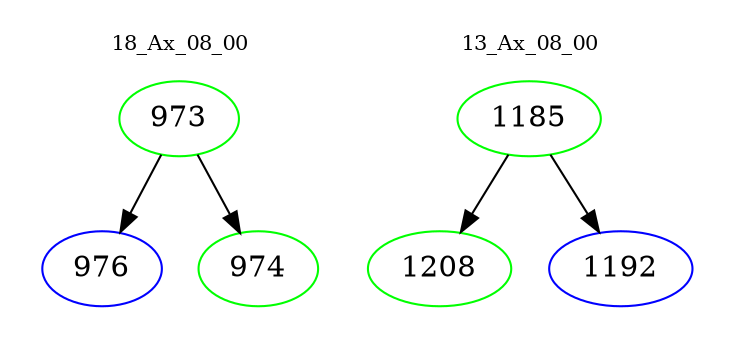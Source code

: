 digraph{
subgraph cluster_0 {
color = white
label = "18_Ax_08_00";
fontsize=10;
T0_973 [label="973", color="green"]
T0_973 -> T0_976 [color="black"]
T0_976 [label="976", color="blue"]
T0_973 -> T0_974 [color="black"]
T0_974 [label="974", color="green"]
}
subgraph cluster_1 {
color = white
label = "13_Ax_08_00";
fontsize=10;
T1_1185 [label="1185", color="green"]
T1_1185 -> T1_1208 [color="black"]
T1_1208 [label="1208", color="green"]
T1_1185 -> T1_1192 [color="black"]
T1_1192 [label="1192", color="blue"]
}
}
